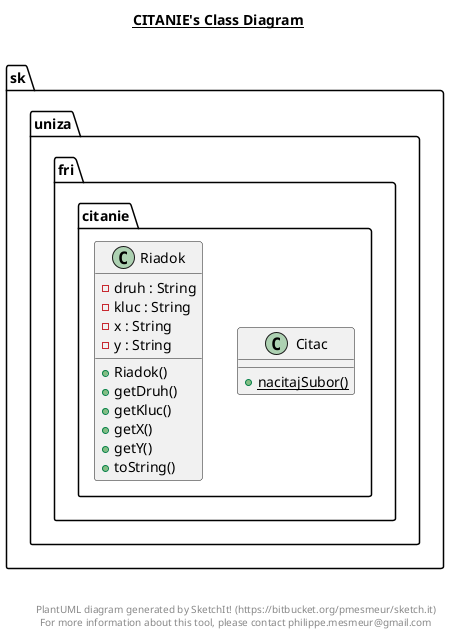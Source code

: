 @startuml

title __CITANIE's Class Diagram__\n

  namespace sk.uniza.fri {
    namespace citanie {
      class sk.uniza.fri.citanie.Citac {
          {static} + nacitajSubor()
      }
    }
  }
  

  namespace sk.uniza.fri {
    namespace citanie {
      class sk.uniza.fri.citanie.Riadok {
          - druh : String
          - kluc : String
          - x : String
          - y : String
          + Riadok()
          + getDruh()
          + getKluc()
          + getX()
          + getY()
          + toString()
      }
    }
  }
  



right footer


PlantUML diagram generated by SketchIt! (https://bitbucket.org/pmesmeur/sketch.it)
For more information about this tool, please contact philippe.mesmeur@gmail.com
endfooter

@enduml

